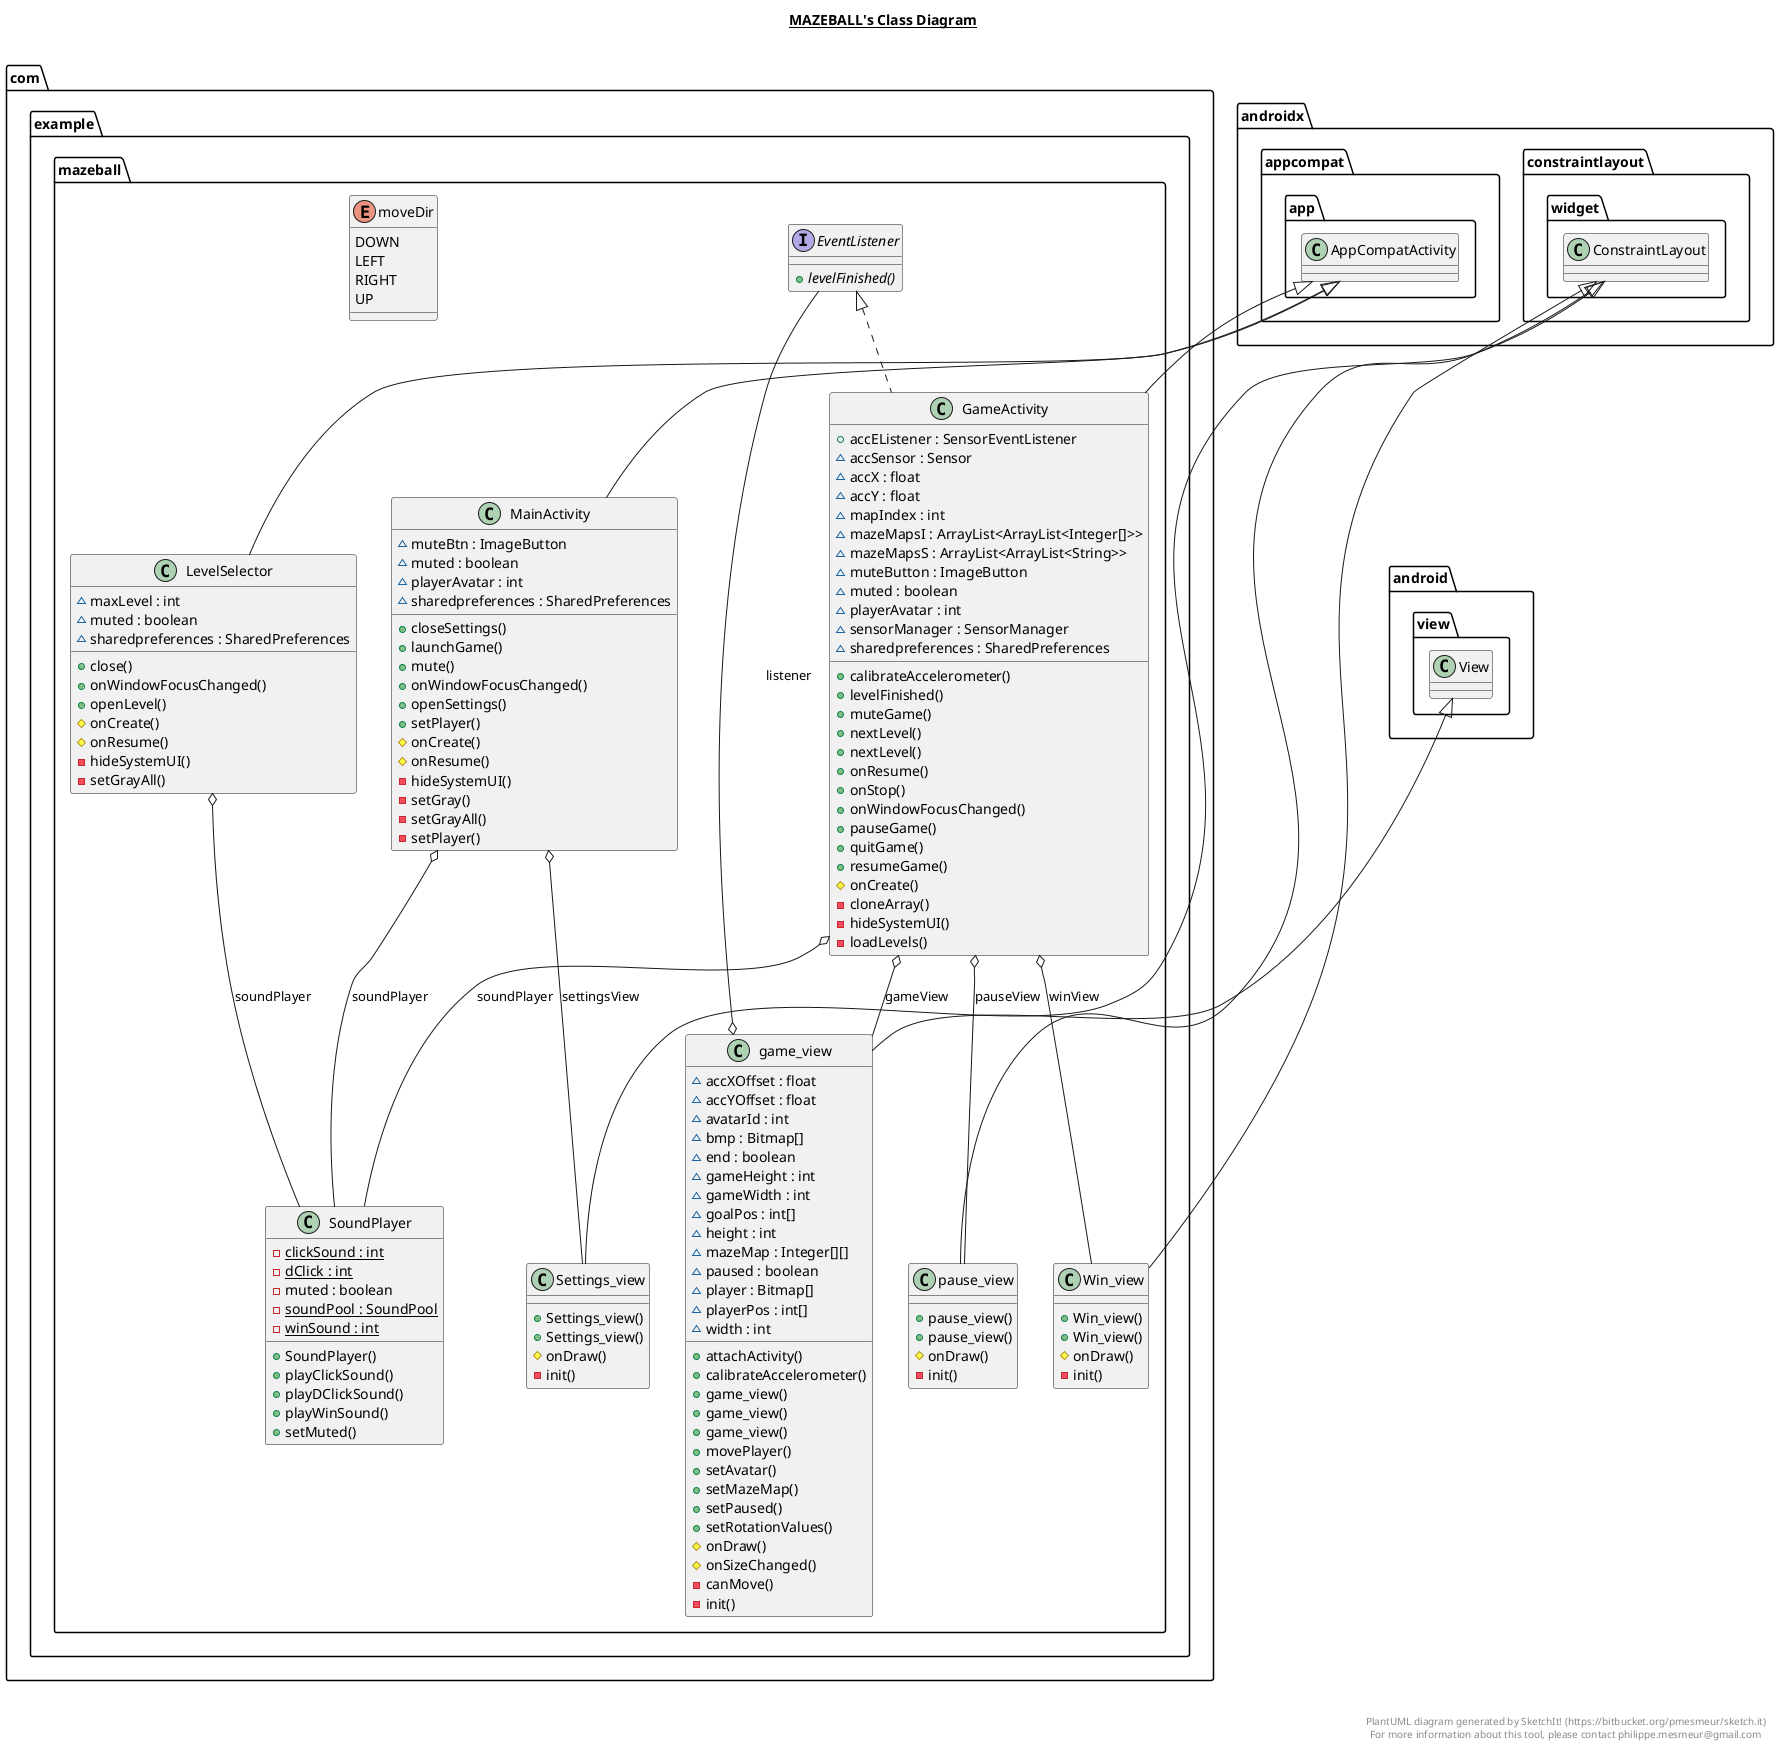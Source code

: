 @startuml

title __MAZEBALL's Class Diagram__\n

  namespace com.example.mazeball {
    interface com.example.mazeball.EventListener {
        {abstract} + levelFinished()
    }
  }
  

  namespace com.example.mazeball {
    class com.example.mazeball.GameActivity {
        + accEListener : SensorEventListener
        ~ accSensor : Sensor
        ~ accX : float
        ~ accY : float
        ~ mapIndex : int
        ~ mazeMapsI : ArrayList<ArrayList<Integer[]>>
        ~ mazeMapsS : ArrayList<ArrayList<String>>
        ~ muteButton : ImageButton
        ~ muted : boolean
        ~ playerAvatar : int
        ~ sensorManager : SensorManager
        ~ sharedpreferences : SharedPreferences
        + calibrateAccelerometer()
        + levelFinished()
        + muteGame()
        + nextLevel()
        + nextLevel()
        + onResume()
        + onStop()
        + onWindowFocusChanged()
        + pauseGame()
        + quitGame()
        + resumeGame()
        # onCreate()
        - cloneArray()
        - hideSystemUI()
        - loadLevels()
    }
  }
  

  namespace com.example.mazeball {
    class com.example.mazeball.LevelSelector {
        ~ maxLevel : int
        ~ muted : boolean
        ~ sharedpreferences : SharedPreferences
        + close()
        + onWindowFocusChanged()
        + openLevel()
        # onCreate()
        # onResume()
        - hideSystemUI()
        - setGrayAll()
    }
  }
  

  namespace com.example.mazeball {
    class com.example.mazeball.MainActivity {
        ~ muteBtn : ImageButton
        ~ muted : boolean
        ~ playerAvatar : int
        ~ sharedpreferences : SharedPreferences
        + closeSettings()
        + launchGame()
        + mute()
        + onWindowFocusChanged()
        + openSettings()
        + setPlayer()
        # onCreate()
        # onResume()
        - hideSystemUI()
        - setGray()
        - setGrayAll()
        - setPlayer()
    }
  }
  

  namespace com.example.mazeball {
    class com.example.mazeball.Settings_view {
        + Settings_view()
        + Settings_view()
        # onDraw()
        - init()
    }
  }
  

  namespace com.example.mazeball {
    class com.example.mazeball.SoundPlayer {
        {static} - clickSound : int
        {static} - dClick : int
        - muted : boolean
        {static} - soundPool : SoundPool
        {static} - winSound : int
        + SoundPlayer()
        + playClickSound()
        + playDClickSound()
        + playWinSound()
        + setMuted()
    }
  }
  

  namespace com.example.mazeball {
    class com.example.mazeball.Win_view {
        + Win_view()
        + Win_view()
        # onDraw()
        - init()
    }
  }
  

  namespace com.example.mazeball {
    class com.example.mazeball.game_view {
        ~ accXOffset : float
        ~ accYOffset : float
        ~ avatarId : int
        ~ bmp : Bitmap[]
        ~ end : boolean
        ~ gameHeight : int
        ~ gameWidth : int
        ~ goalPos : int[]
        ~ height : int
        ~ mazeMap : Integer[][]
        ~ paused : boolean
        ~ player : Bitmap[]
        ~ playerPos : int[]
        ~ width : int
        + attachActivity()
        + calibrateAccelerometer()
        + game_view()
        + game_view()
        + game_view()
        + movePlayer()
        + setAvatar()
        + setMazeMap()
        + setPaused()
        + setRotationValues()
        # onDraw()
        # onSizeChanged()
        - canMove()
        - init()
    }
  }
  

  namespace com.example.mazeball {
    enum moveDir {
      DOWN
      LEFT
      RIGHT
      UP
    }
  }
  

  namespace com.example.mazeball {
    class com.example.mazeball.pause_view {
        + pause_view()
        + pause_view()
        # onDraw()
        - init()
    }
  }
  

  com.example.mazeball.GameActivity .up.|> com.example.mazeball.EventListener
  com.example.mazeball.GameActivity -up-|> androidx.appcompat.app.AppCompatActivity
  com.example.mazeball.GameActivity o-- com.example.mazeball.game_view : gameView
  com.example.mazeball.GameActivity o-- com.example.mazeball.pause_view : pauseView
  com.example.mazeball.GameActivity o-- com.example.mazeball.SoundPlayer : soundPlayer
  com.example.mazeball.GameActivity o-- com.example.mazeball.Win_view : winView
  com.example.mazeball.LevelSelector -up-|> androidx.appcompat.app.AppCompatActivity
  com.example.mazeball.LevelSelector o-- com.example.mazeball.SoundPlayer : soundPlayer
  com.example.mazeball.MainActivity -up-|> androidx.appcompat.app.AppCompatActivity
  com.example.mazeball.MainActivity o-- com.example.mazeball.Settings_view : settingsView
  com.example.mazeball.MainActivity o-- com.example.mazeball.SoundPlayer : soundPlayer
  com.example.mazeball.Settings_view -up-|> androidx.constraintlayout.widget.ConstraintLayout
  com.example.mazeball.Win_view -up-|> androidx.constraintlayout.widget.ConstraintLayout
  com.example.mazeball.game_view -up-|> android.view.View
  com.example.mazeball.game_view o-- com.example.mazeball.EventListener : listener
  com.example.mazeball.pause_view -up-|> androidx.constraintlayout.widget.ConstraintLayout


right footer


PlantUML diagram generated by SketchIt! (https://bitbucket.org/pmesmeur/sketch.it)
For more information about this tool, please contact philippe.mesmeur@gmail.com
endfooter

@enduml

